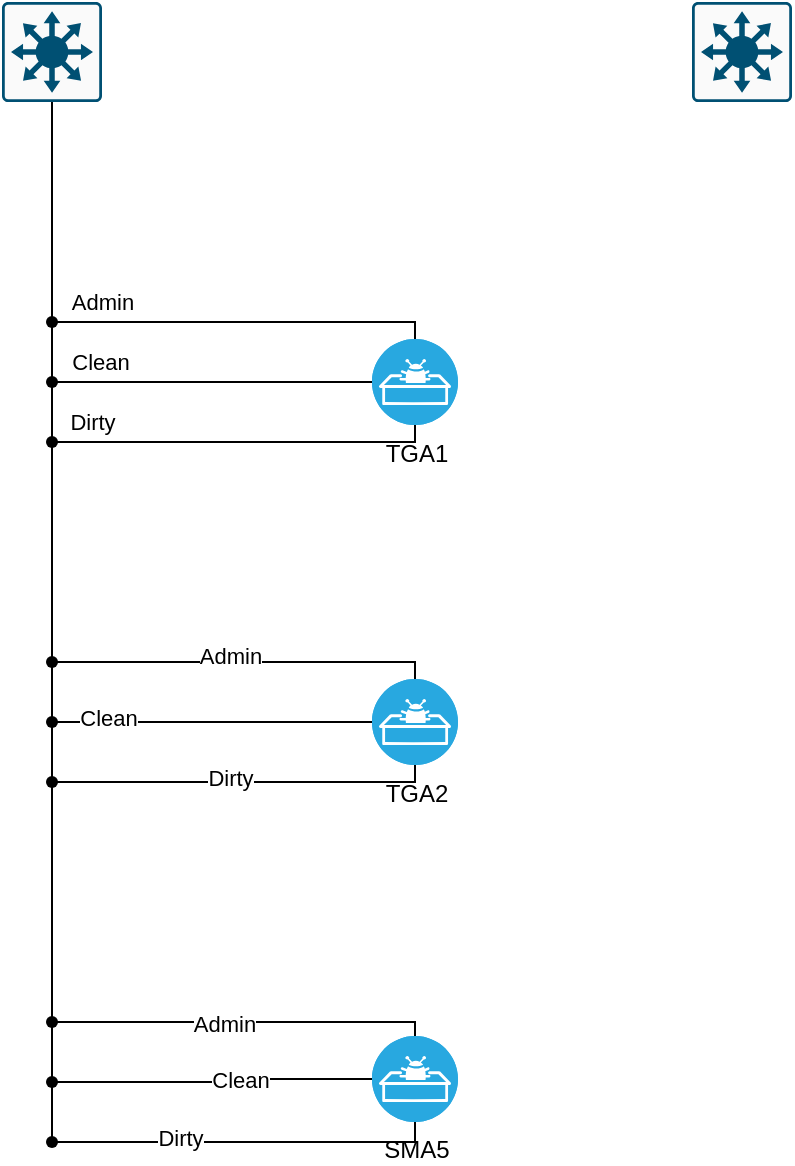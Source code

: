 <mxfile version="24.6.4" type="github">
  <diagram name="Page-1" id="tIi6XGk7Z42b94pc7ILP">
    <mxGraphModel dx="710" dy="537" grid="1" gridSize="10" guides="1" tooltips="1" connect="1" arrows="1" fold="1" page="1" pageScale="1" pageWidth="1654" pageHeight="1169" math="0" shadow="0">
      <root>
        <mxCell id="0" />
        <mxCell id="1" parent="0" />
        <mxCell id="yGkd1davA27l-2CEh0l2-4" value="" style="sketch=0;points=[[0.015,0.015,0],[0.985,0.015,0],[0.985,0.985,0],[0.015,0.985,0],[0.25,0,0],[0.5,0,0],[0.75,0,0],[1,0.25,0],[1,0.5,0],[1,0.75,0],[0.75,1,0],[0.5,1,0],[0.25,1,0],[0,0.75,0],[0,0.5,0],[0,0.25,0]];verticalLabelPosition=bottom;html=1;verticalAlign=top;aspect=fixed;align=center;pointerEvents=1;shape=mxgraph.cisco19.rect;prIcon=l3_switch;fillColor=#FAFAFA;strokeColor=#005073;" vertex="1" parent="1">
          <mxGeometry x="255" y="140" width="50" height="50" as="geometry" />
        </mxCell>
        <mxCell id="yGkd1davA27l-2CEh0l2-73" style="edgeStyle=orthogonalEdgeStyle;shape=connector;rounded=0;orthogonalLoop=1;jettySize=auto;html=1;strokeColor=default;align=center;verticalAlign=middle;fontFamily=Helvetica;fontSize=11;fontColor=default;labelBackgroundColor=default;endArrow=none;endFill=0;" edge="1" parent="1" source="yGkd1davA27l-2CEh0l2-76" target="yGkd1davA27l-2CEh0l2-77">
          <mxGeometry relative="1" as="geometry" />
        </mxCell>
        <mxCell id="yGkd1davA27l-2CEh0l2-109" value="Clean" style="edgeLabel;html=1;align=center;verticalAlign=middle;resizable=0;points=[];fontFamily=Helvetica;fontSize=11;fontColor=default;labelBackgroundColor=default;" vertex="1" connectable="0" parent="yGkd1davA27l-2CEh0l2-73">
          <mxGeometry x="0.659" y="-2" relative="1" as="geometry">
            <mxPoint as="offset" />
          </mxGeometry>
        </mxCell>
        <mxCell id="yGkd1davA27l-2CEh0l2-74" style="edgeStyle=orthogonalEdgeStyle;shape=connector;rounded=0;orthogonalLoop=1;jettySize=auto;html=1;strokeColor=default;align=center;verticalAlign=middle;fontFamily=Helvetica;fontSize=11;fontColor=default;labelBackgroundColor=default;endArrow=none;endFill=0;" edge="1" parent="1" source="yGkd1davA27l-2CEh0l2-76" target="yGkd1davA27l-2CEh0l2-78">
          <mxGeometry relative="1" as="geometry">
            <Array as="points">
              <mxPoint x="322" y="530" />
              <mxPoint x="280" y="530" />
            </Array>
          </mxGeometry>
        </mxCell>
        <mxCell id="yGkd1davA27l-2CEh0l2-110" value="Dirty" style="edgeLabel;html=1;align=center;verticalAlign=middle;resizable=0;points=[];fontFamily=Helvetica;fontSize=11;fontColor=default;labelBackgroundColor=default;" vertex="1" connectable="0" parent="yGkd1davA27l-2CEh0l2-74">
          <mxGeometry x="0.067" y="-2" relative="1" as="geometry">
            <mxPoint as="offset" />
          </mxGeometry>
        </mxCell>
        <mxCell id="yGkd1davA27l-2CEh0l2-75" style="edgeStyle=orthogonalEdgeStyle;shape=connector;rounded=0;orthogonalLoop=1;jettySize=auto;html=1;strokeColor=default;align=center;verticalAlign=middle;fontFamily=Helvetica;fontSize=11;fontColor=default;labelBackgroundColor=default;endArrow=none;endFill=0;" edge="1" parent="1" source="yGkd1davA27l-2CEh0l2-76" target="yGkd1davA27l-2CEh0l2-79">
          <mxGeometry relative="1" as="geometry">
            <Array as="points">
              <mxPoint x="322" y="470" />
              <mxPoint x="280" y="470" />
            </Array>
          </mxGeometry>
        </mxCell>
        <mxCell id="yGkd1davA27l-2CEh0l2-108" value="Admin" style="edgeLabel;html=1;align=center;verticalAlign=middle;resizable=0;points=[];fontFamily=Helvetica;fontSize=11;fontColor=default;labelBackgroundColor=default;" vertex="1" connectable="0" parent="yGkd1davA27l-2CEh0l2-75">
          <mxGeometry x="0.066" y="-3" relative="1" as="geometry">
            <mxPoint as="offset" />
          </mxGeometry>
        </mxCell>
        <mxCell id="yGkd1davA27l-2CEh0l2-76" value="TGA2" style="fillColor=#28A8E0;verticalLabelPosition=bottom;sketch=0;html=1;strokeColor=#ffffff;verticalAlign=top;align=center;points=[[0.145,0.145,0],[0.5,0,0],[0.855,0.145,0],[1,0.5,0],[0.855,0.855,0],[0.5,1,0],[0.145,0.855,0],[0,0.5,0]];pointerEvents=1;shape=mxgraph.cisco_safe.compositeIcon;bgIcon=ellipse;resIcon=mxgraph.cisco_safe.capability.malware_sandbox;" vertex="1" parent="1">
          <mxGeometry x="440" y="478.5" width="43" height="43" as="geometry" />
        </mxCell>
        <mxCell id="yGkd1davA27l-2CEh0l2-98" style="edgeStyle=orthogonalEdgeStyle;shape=connector;rounded=0;orthogonalLoop=1;jettySize=auto;html=1;strokeColor=default;align=center;verticalAlign=middle;fontFamily=Helvetica;fontSize=11;fontColor=default;labelBackgroundColor=default;endArrow=none;endFill=0;" edge="1" parent="1" source="yGkd1davA27l-2CEh0l2-77" target="yGkd1davA27l-2CEh0l2-79">
          <mxGeometry relative="1" as="geometry" />
        </mxCell>
        <mxCell id="yGkd1davA27l-2CEh0l2-77" value="" style="shape=waypoint;sketch=0;fillStyle=solid;size=6;pointerEvents=1;points=[];fillColor=none;resizable=0;rotatable=0;perimeter=centerPerimeter;snapToPoint=1;fontFamily=Helvetica;fontSize=11;fontColor=default;labelBackgroundColor=default;" vertex="1" parent="1">
          <mxGeometry x="270" y="490" width="20" height="20" as="geometry" />
        </mxCell>
        <mxCell id="yGkd1davA27l-2CEh0l2-97" style="edgeStyle=orthogonalEdgeStyle;shape=connector;rounded=0;orthogonalLoop=1;jettySize=auto;html=1;strokeColor=default;align=center;verticalAlign=middle;fontFamily=Helvetica;fontSize=11;fontColor=default;labelBackgroundColor=default;endArrow=none;endFill=0;" edge="1" parent="1" source="yGkd1davA27l-2CEh0l2-78" target="yGkd1davA27l-2CEh0l2-77">
          <mxGeometry relative="1" as="geometry" />
        </mxCell>
        <mxCell id="yGkd1davA27l-2CEh0l2-104" style="edgeStyle=orthogonalEdgeStyle;shape=connector;rounded=0;orthogonalLoop=1;jettySize=auto;html=1;strokeColor=default;align=center;verticalAlign=middle;fontFamily=Helvetica;fontSize=11;fontColor=default;labelBackgroundColor=default;endArrow=none;endFill=0;" edge="1" parent="1" source="yGkd1davA27l-2CEh0l2-78" target="yGkd1davA27l-2CEh0l2-93">
          <mxGeometry relative="1" as="geometry" />
        </mxCell>
        <mxCell id="yGkd1davA27l-2CEh0l2-78" value="" style="shape=waypoint;sketch=0;fillStyle=solid;size=6;pointerEvents=1;points=[];fillColor=none;resizable=0;rotatable=0;perimeter=centerPerimeter;snapToPoint=1;fontFamily=Helvetica;fontSize=11;fontColor=default;labelBackgroundColor=default;" vertex="1" parent="1">
          <mxGeometry x="270" y="520" width="20" height="20" as="geometry" />
        </mxCell>
        <mxCell id="yGkd1davA27l-2CEh0l2-99" style="edgeStyle=orthogonalEdgeStyle;shape=connector;rounded=0;orthogonalLoop=1;jettySize=auto;html=1;strokeColor=default;align=center;verticalAlign=middle;fontFamily=Helvetica;fontSize=11;fontColor=default;labelBackgroundColor=default;endArrow=none;endFill=0;" edge="1" parent="1" source="yGkd1davA27l-2CEh0l2-79" target="yGkd1davA27l-2CEh0l2-85">
          <mxGeometry relative="1" as="geometry" />
        </mxCell>
        <mxCell id="yGkd1davA27l-2CEh0l2-79" value="" style="shape=waypoint;sketch=0;fillStyle=solid;size=6;pointerEvents=1;points=[];fillColor=none;resizable=0;rotatable=0;perimeter=centerPerimeter;snapToPoint=1;fontFamily=Helvetica;fontSize=11;fontColor=default;labelBackgroundColor=default;" vertex="1" parent="1">
          <mxGeometry x="270" y="460" width="20" height="20" as="geometry" />
        </mxCell>
        <mxCell id="yGkd1davA27l-2CEh0l2-80" style="edgeStyle=orthogonalEdgeStyle;shape=connector;rounded=0;orthogonalLoop=1;jettySize=auto;html=1;strokeColor=default;align=center;verticalAlign=middle;fontFamily=Helvetica;fontSize=11;fontColor=default;labelBackgroundColor=default;endArrow=none;endFill=0;" edge="1" parent="1" source="yGkd1davA27l-2CEh0l2-83" target="yGkd1davA27l-2CEh0l2-84">
          <mxGeometry relative="1" as="geometry" />
        </mxCell>
        <mxCell id="yGkd1davA27l-2CEh0l2-107" value="Clean" style="edgeLabel;html=1;align=center;verticalAlign=middle;resizable=0;points=[];fontFamily=Helvetica;fontSize=11;fontColor=default;labelBackgroundColor=default;" vertex="1" connectable="0" parent="yGkd1davA27l-2CEh0l2-80">
          <mxGeometry x="0.644" y="-2" relative="1" as="geometry">
            <mxPoint x="-5" y="-8" as="offset" />
          </mxGeometry>
        </mxCell>
        <mxCell id="yGkd1davA27l-2CEh0l2-81" value="Dirty" style="edgeStyle=orthogonalEdgeStyle;shape=connector;rounded=0;orthogonalLoop=1;jettySize=auto;html=1;strokeColor=default;align=center;verticalAlign=middle;fontFamily=Helvetica;fontSize=11;fontColor=default;labelBackgroundColor=default;endArrow=none;endFill=0;" edge="1" parent="1" source="yGkd1davA27l-2CEh0l2-83" target="yGkd1davA27l-2CEh0l2-85">
          <mxGeometry x="0.79" y="-10" relative="1" as="geometry">
            <Array as="points">
              <mxPoint x="322" y="360" />
              <mxPoint x="280" y="360" />
            </Array>
            <mxPoint as="offset" />
          </mxGeometry>
        </mxCell>
        <mxCell id="yGkd1davA27l-2CEh0l2-82" style="edgeStyle=orthogonalEdgeStyle;shape=connector;rounded=0;orthogonalLoop=1;jettySize=auto;html=1;strokeColor=default;align=center;verticalAlign=middle;fontFamily=Helvetica;fontSize=11;fontColor=default;labelBackgroundColor=default;endArrow=none;endFill=0;" edge="1" parent="1" source="yGkd1davA27l-2CEh0l2-83" target="yGkd1davA27l-2CEh0l2-86">
          <mxGeometry relative="1" as="geometry">
            <Array as="points">
              <mxPoint x="322" y="300" />
              <mxPoint x="280" y="300" />
            </Array>
          </mxGeometry>
        </mxCell>
        <mxCell id="yGkd1davA27l-2CEh0l2-106" value="Admin" style="edgeLabel;html=1;align=center;verticalAlign=middle;resizable=0;points=[];fontFamily=Helvetica;fontSize=11;fontColor=default;labelBackgroundColor=default;" vertex="1" connectable="0" parent="yGkd1davA27l-2CEh0l2-82">
          <mxGeometry x="0.114" y="-1" relative="1" as="geometry">
            <mxPoint x="-59" y="-9" as="offset" />
          </mxGeometry>
        </mxCell>
        <mxCell id="yGkd1davA27l-2CEh0l2-83" value="TGA1" style="fillColor=#28A8E0;verticalLabelPosition=bottom;sketch=0;html=1;strokeColor=#ffffff;verticalAlign=top;align=center;points=[[0.145,0.145,0],[0.5,0,0],[0.855,0.145,0],[1,0.5,0],[0.855,0.855,0],[0.5,1,0],[0.145,0.855,0],[0,0.5,0]];pointerEvents=1;shape=mxgraph.cisco_safe.compositeIcon;bgIcon=ellipse;resIcon=mxgraph.cisco_safe.capability.malware_sandbox;" vertex="1" parent="1">
          <mxGeometry x="440" y="308.5" width="43" height="43" as="geometry" />
        </mxCell>
        <mxCell id="yGkd1davA27l-2CEh0l2-101" style="edgeStyle=orthogonalEdgeStyle;shape=connector;rounded=0;orthogonalLoop=1;jettySize=auto;html=1;strokeColor=default;align=center;verticalAlign=middle;fontFamily=Helvetica;fontSize=11;fontColor=default;labelBackgroundColor=default;endArrow=none;endFill=0;" edge="1" parent="1" source="yGkd1davA27l-2CEh0l2-84" target="yGkd1davA27l-2CEh0l2-86">
          <mxGeometry relative="1" as="geometry" />
        </mxCell>
        <mxCell id="yGkd1davA27l-2CEh0l2-84" value="" style="shape=waypoint;sketch=0;fillStyle=solid;size=6;pointerEvents=1;points=[];fillColor=none;resizable=0;rotatable=0;perimeter=centerPerimeter;snapToPoint=1;fontFamily=Helvetica;fontSize=11;fontColor=default;labelBackgroundColor=default;" vertex="1" parent="1">
          <mxGeometry x="270" y="320" width="20" height="20" as="geometry" />
        </mxCell>
        <mxCell id="yGkd1davA27l-2CEh0l2-100" style="edgeStyle=orthogonalEdgeStyle;shape=connector;rounded=0;orthogonalLoop=1;jettySize=auto;html=1;strokeColor=default;align=center;verticalAlign=middle;fontFamily=Helvetica;fontSize=11;fontColor=default;labelBackgroundColor=default;endArrow=none;endFill=0;" edge="1" parent="1" source="yGkd1davA27l-2CEh0l2-85" target="yGkd1davA27l-2CEh0l2-84">
          <mxGeometry relative="1" as="geometry" />
        </mxCell>
        <mxCell id="yGkd1davA27l-2CEh0l2-85" value="" style="shape=waypoint;sketch=0;fillStyle=solid;size=6;pointerEvents=1;points=[];fillColor=none;resizable=0;rotatable=0;perimeter=centerPerimeter;snapToPoint=1;fontFamily=Helvetica;fontSize=11;fontColor=default;labelBackgroundColor=default;" vertex="1" parent="1">
          <mxGeometry x="270" y="350" width="20" height="20" as="geometry" />
        </mxCell>
        <mxCell id="yGkd1davA27l-2CEh0l2-103" style="edgeStyle=orthogonalEdgeStyle;shape=connector;rounded=0;orthogonalLoop=1;jettySize=auto;html=1;strokeColor=default;align=center;verticalAlign=middle;fontFamily=Helvetica;fontSize=11;fontColor=default;labelBackgroundColor=default;endArrow=none;endFill=0;" edge="1" parent="1" source="yGkd1davA27l-2CEh0l2-86" target="yGkd1davA27l-2CEh0l2-4">
          <mxGeometry relative="1" as="geometry" />
        </mxCell>
        <mxCell id="yGkd1davA27l-2CEh0l2-86" value="" style="shape=waypoint;sketch=0;fillStyle=solid;size=6;pointerEvents=1;points=[];fillColor=none;resizable=0;rotatable=0;perimeter=centerPerimeter;snapToPoint=1;fontFamily=Helvetica;fontSize=11;fontColor=default;labelBackgroundColor=default;" vertex="1" parent="1">
          <mxGeometry x="270" y="290" width="20" height="20" as="geometry" />
        </mxCell>
        <mxCell id="yGkd1davA27l-2CEh0l2-87" style="edgeStyle=orthogonalEdgeStyle;shape=connector;rounded=0;orthogonalLoop=1;jettySize=auto;html=1;strokeColor=default;align=center;verticalAlign=middle;fontFamily=Helvetica;fontSize=11;fontColor=default;labelBackgroundColor=default;endArrow=none;endFill=0;" edge="1" parent="1" source="yGkd1davA27l-2CEh0l2-90" target="yGkd1davA27l-2CEh0l2-91">
          <mxGeometry relative="1" as="geometry" />
        </mxCell>
        <mxCell id="yGkd1davA27l-2CEh0l2-112" value="Clean" style="edgeLabel;html=1;align=center;verticalAlign=middle;resizable=0;points=[];fontFamily=Helvetica;fontSize=11;fontColor=default;labelBackgroundColor=default;" vertex="1" connectable="0" parent="yGkd1davA27l-2CEh0l2-87">
          <mxGeometry x="-0.174" relative="1" as="geometry">
            <mxPoint as="offset" />
          </mxGeometry>
        </mxCell>
        <mxCell id="yGkd1davA27l-2CEh0l2-88" style="edgeStyle=orthogonalEdgeStyle;shape=connector;rounded=0;orthogonalLoop=1;jettySize=auto;html=1;strokeColor=default;align=center;verticalAlign=middle;fontFamily=Helvetica;fontSize=11;fontColor=default;labelBackgroundColor=default;endArrow=none;endFill=0;" edge="1" parent="1" source="yGkd1davA27l-2CEh0l2-90" target="yGkd1davA27l-2CEh0l2-92">
          <mxGeometry relative="1" as="geometry">
            <Array as="points">
              <mxPoint x="322" y="710" />
              <mxPoint x="280" y="710" />
            </Array>
          </mxGeometry>
        </mxCell>
        <mxCell id="yGkd1davA27l-2CEh0l2-113" value="Dirty" style="edgeLabel;html=1;align=center;verticalAlign=middle;resizable=0;points=[];fontFamily=Helvetica;fontSize=11;fontColor=default;labelBackgroundColor=default;" vertex="1" connectable="0" parent="yGkd1davA27l-2CEh0l2-88">
          <mxGeometry x="0.332" y="-2" relative="1" as="geometry">
            <mxPoint as="offset" />
          </mxGeometry>
        </mxCell>
        <mxCell id="yGkd1davA27l-2CEh0l2-89" style="edgeStyle=orthogonalEdgeStyle;shape=connector;rounded=0;orthogonalLoop=1;jettySize=auto;html=1;strokeColor=default;align=center;verticalAlign=middle;fontFamily=Helvetica;fontSize=11;fontColor=default;labelBackgroundColor=default;endArrow=none;endFill=0;" edge="1" parent="1" source="yGkd1davA27l-2CEh0l2-90" target="yGkd1davA27l-2CEh0l2-93">
          <mxGeometry relative="1" as="geometry">
            <Array as="points">
              <mxPoint x="322" y="650" />
              <mxPoint x="280" y="650" />
            </Array>
          </mxGeometry>
        </mxCell>
        <mxCell id="yGkd1davA27l-2CEh0l2-111" value="Admin" style="edgeLabel;html=1;align=center;verticalAlign=middle;resizable=0;points=[];fontFamily=Helvetica;fontSize=11;fontColor=default;labelBackgroundColor=default;" vertex="1" connectable="0" parent="yGkd1davA27l-2CEh0l2-89">
          <mxGeometry x="0.09" y="1" relative="1" as="geometry">
            <mxPoint as="offset" />
          </mxGeometry>
        </mxCell>
        <mxCell id="yGkd1davA27l-2CEh0l2-90" value="SMA5" style="fillColor=#28A8E0;verticalLabelPosition=bottom;sketch=0;html=1;strokeColor=#ffffff;verticalAlign=top;align=center;points=[[0.145,0.145,0],[0.5,0,0],[0.855,0.145,0],[1,0.5,0],[0.855,0.855,0],[0.5,1,0],[0.145,0.855,0],[0,0.5,0]];pointerEvents=1;shape=mxgraph.cisco_safe.compositeIcon;bgIcon=ellipse;resIcon=mxgraph.cisco_safe.capability.malware_sandbox;" vertex="1" parent="1">
          <mxGeometry x="440" y="657" width="43" height="43" as="geometry" />
        </mxCell>
        <mxCell id="yGkd1davA27l-2CEh0l2-91" value="" style="shape=waypoint;sketch=0;fillStyle=solid;size=6;pointerEvents=1;points=[];fillColor=none;resizable=0;rotatable=0;perimeter=centerPerimeter;snapToPoint=1;fontFamily=Helvetica;fontSize=11;fontColor=default;labelBackgroundColor=default;" vertex="1" parent="1">
          <mxGeometry x="270" y="670" width="20" height="20" as="geometry" />
        </mxCell>
        <mxCell id="yGkd1davA27l-2CEh0l2-95" style="edgeStyle=orthogonalEdgeStyle;shape=connector;rounded=0;orthogonalLoop=1;jettySize=auto;html=1;strokeColor=default;align=center;verticalAlign=middle;fontFamily=Helvetica;fontSize=11;fontColor=default;labelBackgroundColor=default;endArrow=none;endFill=0;" edge="1" parent="1" source="yGkd1davA27l-2CEh0l2-92" target="yGkd1davA27l-2CEh0l2-91">
          <mxGeometry relative="1" as="geometry" />
        </mxCell>
        <mxCell id="yGkd1davA27l-2CEh0l2-92" value="" style="shape=waypoint;sketch=0;fillStyle=solid;size=6;pointerEvents=1;points=[];fillColor=none;resizable=0;rotatable=0;perimeter=centerPerimeter;snapToPoint=1;fontFamily=Helvetica;fontSize=11;fontColor=default;labelBackgroundColor=default;" vertex="1" parent="1">
          <mxGeometry x="270" y="700" width="20" height="20" as="geometry" />
        </mxCell>
        <mxCell id="yGkd1davA27l-2CEh0l2-94" style="edgeStyle=orthogonalEdgeStyle;shape=connector;rounded=0;orthogonalLoop=1;jettySize=auto;html=1;strokeColor=default;align=center;verticalAlign=middle;fontFamily=Helvetica;fontSize=11;fontColor=default;labelBackgroundColor=default;endArrow=none;endFill=0;" edge="1" parent="1" source="yGkd1davA27l-2CEh0l2-93" target="yGkd1davA27l-2CEh0l2-91">
          <mxGeometry relative="1" as="geometry" />
        </mxCell>
        <mxCell id="yGkd1davA27l-2CEh0l2-93" value="" style="shape=waypoint;sketch=0;fillStyle=solid;size=6;pointerEvents=1;points=[];fillColor=none;resizable=0;rotatable=0;perimeter=centerPerimeter;snapToPoint=1;fontFamily=Helvetica;fontSize=11;fontColor=default;labelBackgroundColor=default;" vertex="1" parent="1">
          <mxGeometry x="270" y="640" width="20" height="20" as="geometry" />
        </mxCell>
        <mxCell id="yGkd1davA27l-2CEh0l2-114" value="" style="sketch=0;points=[[0.015,0.015,0],[0.985,0.015,0],[0.985,0.985,0],[0.015,0.985,0],[0.25,0,0],[0.5,0,0],[0.75,0,0],[1,0.25,0],[1,0.5,0],[1,0.75,0],[0.75,1,0],[0.5,1,0],[0.25,1,0],[0,0.75,0],[0,0.5,0],[0,0.25,0]];verticalLabelPosition=bottom;html=1;verticalAlign=top;aspect=fixed;align=center;pointerEvents=1;shape=mxgraph.cisco19.rect;prIcon=l3_switch;fillColor=#FAFAFA;strokeColor=#005073;fontFamily=Helvetica;fontSize=11;fontColor=default;labelBackgroundColor=default;" vertex="1" parent="1">
          <mxGeometry x="600" y="140" width="50" height="50" as="geometry" />
        </mxCell>
      </root>
    </mxGraphModel>
  </diagram>
</mxfile>
